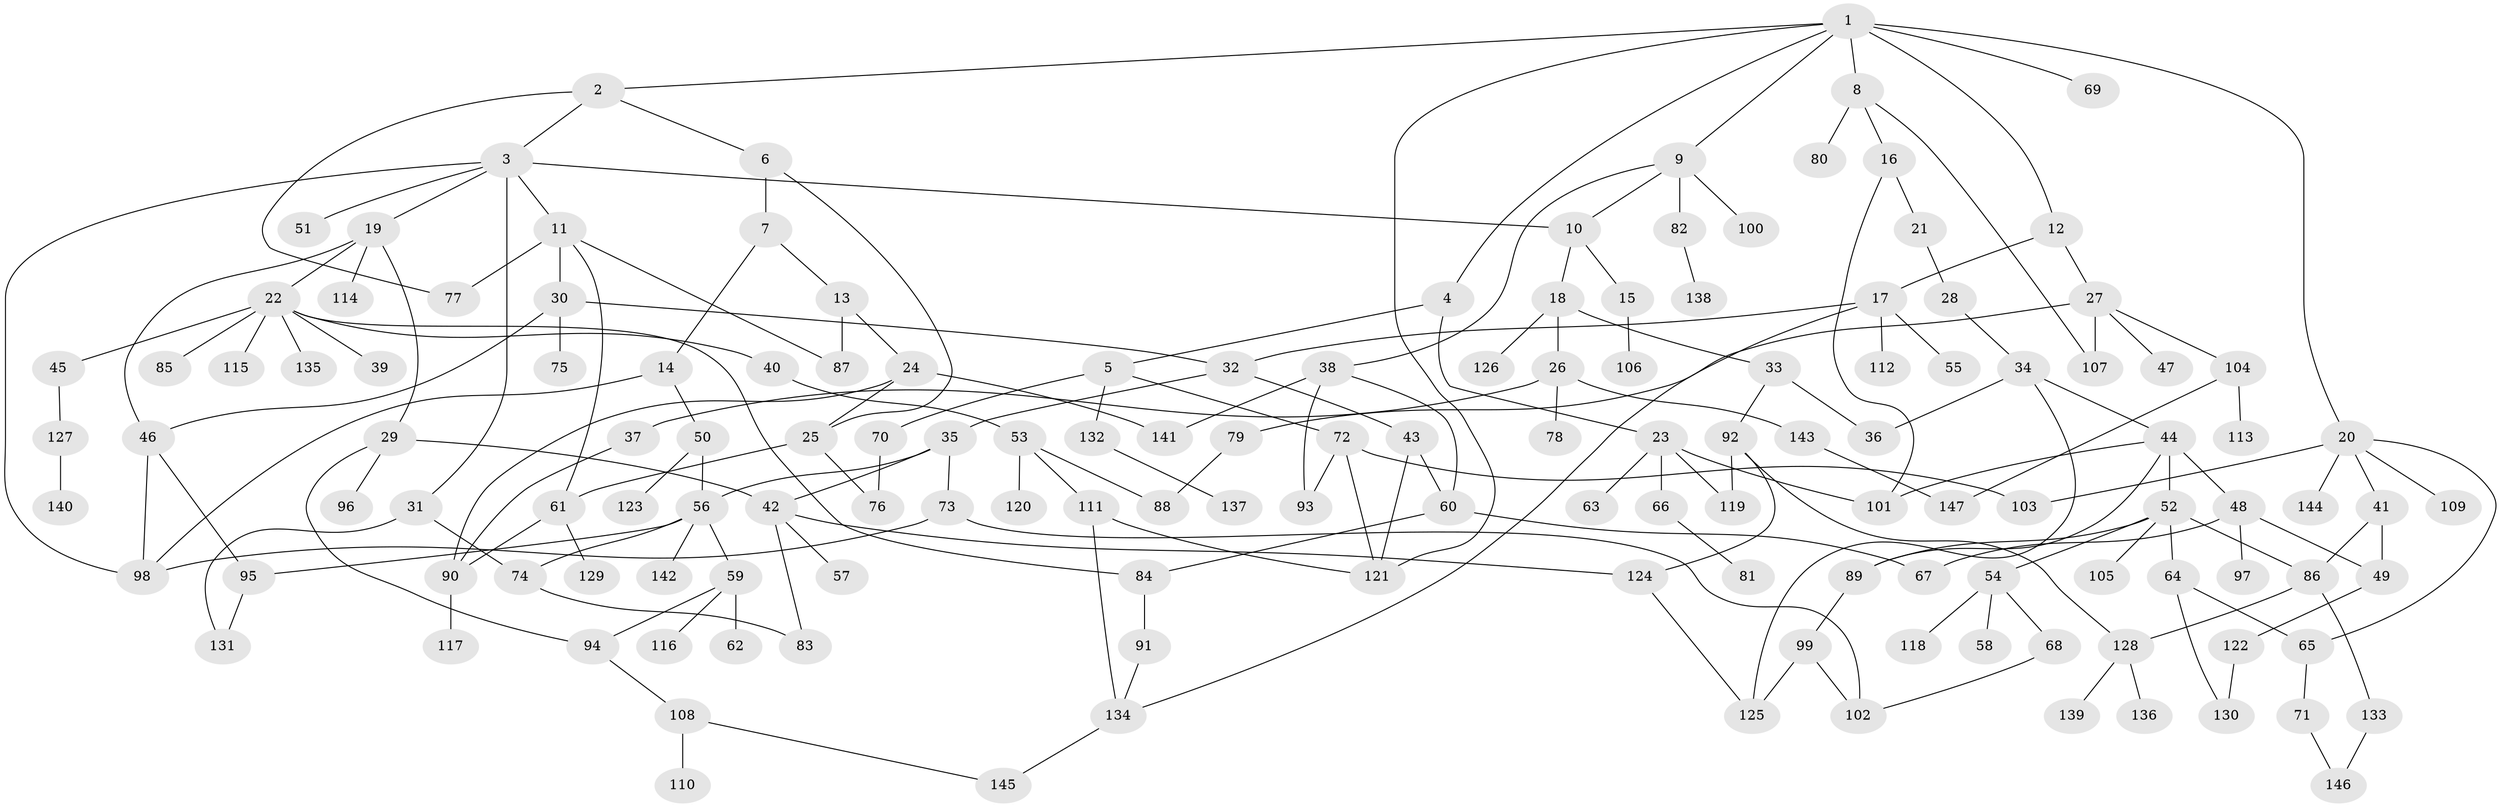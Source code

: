 // Generated by graph-tools (version 1.1) at 2025/42/03/09/25 04:42:25]
// undirected, 147 vertices, 197 edges
graph export_dot {
graph [start="1"]
  node [color=gray90,style=filled];
  1;
  2;
  3;
  4;
  5;
  6;
  7;
  8;
  9;
  10;
  11;
  12;
  13;
  14;
  15;
  16;
  17;
  18;
  19;
  20;
  21;
  22;
  23;
  24;
  25;
  26;
  27;
  28;
  29;
  30;
  31;
  32;
  33;
  34;
  35;
  36;
  37;
  38;
  39;
  40;
  41;
  42;
  43;
  44;
  45;
  46;
  47;
  48;
  49;
  50;
  51;
  52;
  53;
  54;
  55;
  56;
  57;
  58;
  59;
  60;
  61;
  62;
  63;
  64;
  65;
  66;
  67;
  68;
  69;
  70;
  71;
  72;
  73;
  74;
  75;
  76;
  77;
  78;
  79;
  80;
  81;
  82;
  83;
  84;
  85;
  86;
  87;
  88;
  89;
  90;
  91;
  92;
  93;
  94;
  95;
  96;
  97;
  98;
  99;
  100;
  101;
  102;
  103;
  104;
  105;
  106;
  107;
  108;
  109;
  110;
  111;
  112;
  113;
  114;
  115;
  116;
  117;
  118;
  119;
  120;
  121;
  122;
  123;
  124;
  125;
  126;
  127;
  128;
  129;
  130;
  131;
  132;
  133;
  134;
  135;
  136;
  137;
  138;
  139;
  140;
  141;
  142;
  143;
  144;
  145;
  146;
  147;
  1 -- 2;
  1 -- 4;
  1 -- 8;
  1 -- 9;
  1 -- 12;
  1 -- 20;
  1 -- 69;
  1 -- 121;
  2 -- 3;
  2 -- 6;
  2 -- 77;
  3 -- 11;
  3 -- 19;
  3 -- 31;
  3 -- 51;
  3 -- 98;
  3 -- 10;
  4 -- 5;
  4 -- 23;
  5 -- 70;
  5 -- 72;
  5 -- 132;
  6 -- 7;
  6 -- 25;
  7 -- 13;
  7 -- 14;
  8 -- 16;
  8 -- 80;
  8 -- 107;
  9 -- 10;
  9 -- 38;
  9 -- 82;
  9 -- 100;
  10 -- 15;
  10 -- 18;
  11 -- 30;
  11 -- 61;
  11 -- 87;
  11 -- 77;
  12 -- 17;
  12 -- 27;
  13 -- 24;
  13 -- 87;
  14 -- 50;
  14 -- 98;
  15 -- 106;
  16 -- 21;
  16 -- 101;
  17 -- 32;
  17 -- 55;
  17 -- 112;
  17 -- 134;
  18 -- 26;
  18 -- 33;
  18 -- 126;
  19 -- 22;
  19 -- 29;
  19 -- 114;
  19 -- 46;
  20 -- 41;
  20 -- 109;
  20 -- 144;
  20 -- 65;
  20 -- 103;
  21 -- 28;
  22 -- 39;
  22 -- 40;
  22 -- 45;
  22 -- 84;
  22 -- 85;
  22 -- 115;
  22 -- 135;
  23 -- 63;
  23 -- 66;
  23 -- 119;
  23 -- 101;
  24 -- 25;
  24 -- 90;
  24 -- 141;
  25 -- 76;
  25 -- 61;
  26 -- 37;
  26 -- 78;
  26 -- 143;
  27 -- 47;
  27 -- 79;
  27 -- 104;
  27 -- 107;
  28 -- 34;
  29 -- 42;
  29 -- 96;
  29 -- 94;
  30 -- 46;
  30 -- 75;
  30 -- 32;
  31 -- 74;
  31 -- 131;
  32 -- 35;
  32 -- 43;
  33 -- 92;
  33 -- 36;
  34 -- 36;
  34 -- 44;
  34 -- 125;
  35 -- 56;
  35 -- 73;
  35 -- 42;
  37 -- 90;
  38 -- 141;
  38 -- 93;
  38 -- 60;
  40 -- 53;
  41 -- 49;
  41 -- 86;
  42 -- 57;
  42 -- 83;
  42 -- 124;
  43 -- 60;
  43 -- 121;
  44 -- 48;
  44 -- 52;
  44 -- 89;
  44 -- 101;
  45 -- 127;
  46 -- 95;
  46 -- 98;
  48 -- 67;
  48 -- 97;
  48 -- 49;
  49 -- 122;
  50 -- 123;
  50 -- 56;
  52 -- 54;
  52 -- 64;
  52 -- 105;
  52 -- 86;
  52 -- 89;
  53 -- 111;
  53 -- 120;
  53 -- 88;
  54 -- 58;
  54 -- 68;
  54 -- 118;
  56 -- 59;
  56 -- 142;
  56 -- 95;
  56 -- 74;
  59 -- 62;
  59 -- 94;
  59 -- 116;
  60 -- 67;
  60 -- 84;
  61 -- 90;
  61 -- 129;
  64 -- 65;
  64 -- 130;
  65 -- 71;
  66 -- 81;
  68 -- 102;
  70 -- 76;
  71 -- 146;
  72 -- 93;
  72 -- 103;
  72 -- 121;
  73 -- 102;
  73 -- 98;
  74 -- 83;
  79 -- 88;
  82 -- 138;
  84 -- 91;
  86 -- 128;
  86 -- 133;
  89 -- 99;
  90 -- 117;
  91 -- 134;
  92 -- 119;
  92 -- 124;
  92 -- 128;
  94 -- 108;
  95 -- 131;
  99 -- 125;
  99 -- 102;
  104 -- 113;
  104 -- 147;
  108 -- 110;
  108 -- 145;
  111 -- 121;
  111 -- 134;
  122 -- 130;
  124 -- 125;
  127 -- 140;
  128 -- 136;
  128 -- 139;
  132 -- 137;
  133 -- 146;
  134 -- 145;
  143 -- 147;
}
